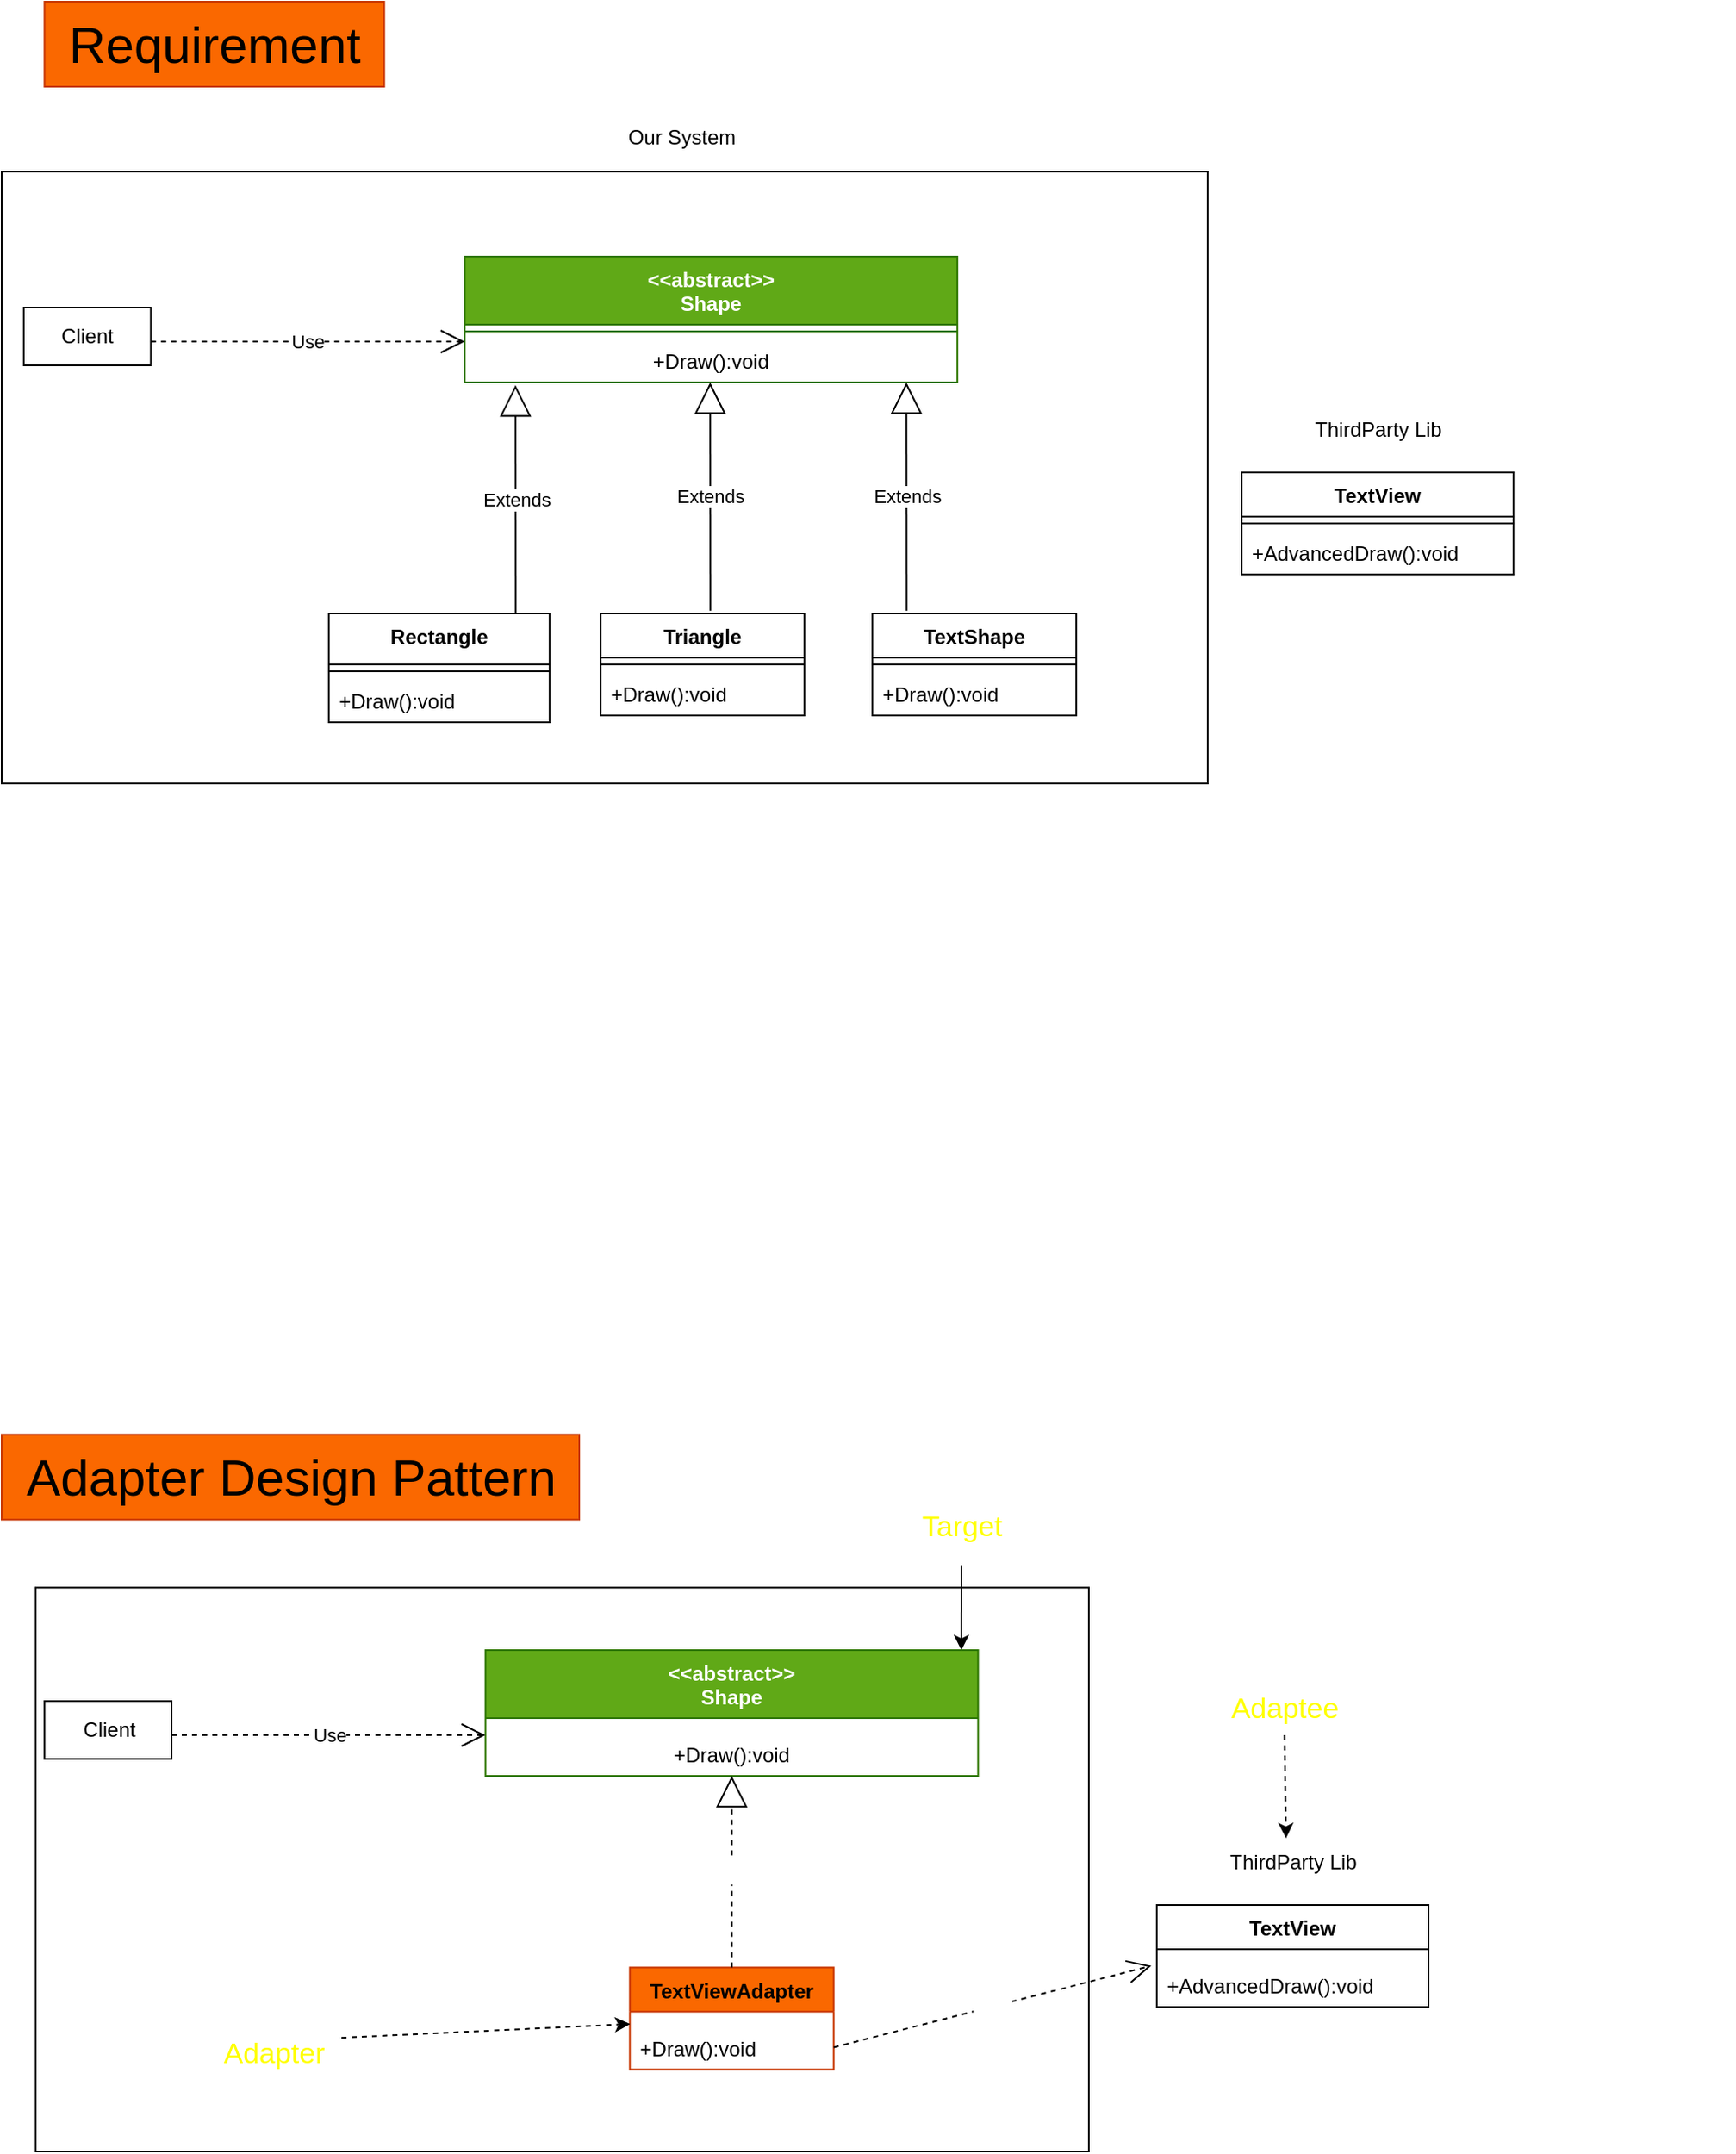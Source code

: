 <mxfile>
    <diagram id="bpbkTxAe3MsM5qXTKhsR" name="Page-1">
        <mxGraphModel dx="1506" dy="469" grid="1" gridSize="10" guides="1" tooltips="1" connect="1" arrows="1" fold="1" page="1" pageScale="1" pageWidth="1100" pageHeight="850" math="0" shadow="0">
            <root>
                <mxCell id="0"/>
                <mxCell id="1" parent="0"/>
                <mxCell id="134" value="&lt;font style=&quot;font-size: 30px;&quot;&gt;Requirement&lt;/font&gt;" style="text;html=1;align=center;verticalAlign=middle;resizable=1;points=[];autosize=1;strokeColor=#C73500;fillColor=#fa6800;fontSize=13;fontColor=#000000;movable=1;rotatable=1;deletable=1;editable=1;connectable=1;" parent="1" vertex="1">
                    <mxGeometry x="65.2" y="40" width="200" height="50" as="geometry"/>
                </mxCell>
                <mxCell id="152" value="" style="group;movable=1;resizable=1;rotatable=1;deletable=1;editable=1;connectable=1;" parent="1" vertex="1" connectable="0">
                    <mxGeometry x="53" y="190" width="994.8" height="274" as="geometry"/>
                </mxCell>
                <mxCell id="40" value="" style="group;movable=1;resizable=1;rotatable=1;deletable=1;editable=1;connectable=1;" parent="152" vertex="1" connectable="0">
                    <mxGeometry x="74.8" width="544.8" height="274" as="geometry"/>
                </mxCell>
                <mxCell id="2" value="&lt;&lt;abstract&gt;&gt;&#10;Shape" style="swimlane;fontStyle=1;align=center;verticalAlign=top;childLayout=stackLayout;horizontal=1;startSize=40;horizontalStack=0;resizeParent=1;resizeParentMax=0;resizeLast=0;collapsible=1;marginBottom=0;fillColor=#60a917;fontColor=#ffffff;strokeColor=#2D7600;movable=1;resizable=1;rotatable=1;deletable=1;editable=1;connectable=1;" parent="40" vertex="1">
                    <mxGeometry x="184.8" width="290" height="74" as="geometry"/>
                </mxCell>
                <mxCell id="4" value="" style="line;strokeWidth=1;fillColor=none;align=left;verticalAlign=middle;spacingTop=-1;spacingLeft=3;spacingRight=3;rotatable=1;labelPosition=right;points=[];portConstraint=eastwest;strokeColor=inherit;movable=1;resizable=1;deletable=1;editable=1;connectable=1;" parent="2" vertex="1">
                    <mxGeometry y="40" width="290" height="8" as="geometry"/>
                </mxCell>
                <mxCell id="5" value="+Draw():void" style="text;strokeColor=none;fillColor=none;align=center;verticalAlign=top;spacingLeft=4;spacingRight=4;overflow=hidden;rotatable=1;points=[[0,0.5],[1,0.5]];portConstraint=eastwest;movable=1;resizable=1;deletable=1;editable=1;connectable=1;" parent="2" vertex="1">
                    <mxGeometry y="48" width="290" height="26" as="geometry"/>
                </mxCell>
                <mxCell id="6" value="Rectangle" style="swimlane;fontStyle=1;align=center;verticalAlign=top;childLayout=stackLayout;horizontal=1;startSize=30;horizontalStack=0;resizeParent=1;resizeParentMax=0;resizeLast=0;collapsible=1;marginBottom=0;movable=1;resizable=1;rotatable=1;deletable=1;editable=1;connectable=1;" parent="40" vertex="1">
                    <mxGeometry x="104.8" y="210" width="130" height="64" as="geometry"/>
                </mxCell>
                <mxCell id="8" value="" style="line;strokeWidth=1;fillColor=none;align=left;verticalAlign=middle;spacingTop=-1;spacingLeft=3;spacingRight=3;rotatable=1;labelPosition=right;points=[];portConstraint=eastwest;strokeColor=inherit;movable=1;resizable=1;deletable=1;editable=1;connectable=1;" parent="6" vertex="1">
                    <mxGeometry y="30" width="130" height="8" as="geometry"/>
                </mxCell>
                <mxCell id="9" value="+Draw():void" style="text;strokeColor=none;fillColor=none;align=left;verticalAlign=top;spacingLeft=4;spacingRight=4;overflow=hidden;rotatable=1;points=[[0,0.5],[1,0.5]];portConstraint=eastwest;movable=1;resizable=1;deletable=1;editable=1;connectable=1;" parent="6" vertex="1">
                    <mxGeometry y="38" width="130" height="26" as="geometry"/>
                </mxCell>
                <mxCell id="10" value="Triangle" style="swimlane;fontStyle=1;align=center;verticalAlign=top;childLayout=stackLayout;horizontal=1;startSize=26;horizontalStack=0;resizeParent=1;resizeParentMax=0;resizeLast=0;collapsible=1;marginBottom=0;movable=1;resizable=1;rotatable=1;deletable=1;editable=1;connectable=1;" parent="40" vertex="1">
                    <mxGeometry x="264.8" y="210" width="120" height="60" as="geometry"/>
                </mxCell>
                <mxCell id="12" value="" style="line;strokeWidth=1;fillColor=none;align=left;verticalAlign=middle;spacingTop=-1;spacingLeft=3;spacingRight=3;rotatable=1;labelPosition=right;points=[];portConstraint=eastwest;strokeColor=inherit;movable=1;resizable=1;deletable=1;editable=1;connectable=1;" parent="10" vertex="1">
                    <mxGeometry y="26" width="120" height="8" as="geometry"/>
                </mxCell>
                <mxCell id="13" value="+Draw():void" style="text;strokeColor=none;fillColor=none;align=left;verticalAlign=top;spacingLeft=4;spacingRight=4;overflow=hidden;rotatable=1;points=[[0,0.5],[1,0.5]];portConstraint=eastwest;movable=1;resizable=1;deletable=1;editable=1;connectable=1;" parent="10" vertex="1">
                    <mxGeometry y="34" width="120" height="26" as="geometry"/>
                </mxCell>
                <mxCell id="14" value="TextShape" style="swimlane;fontStyle=1;align=center;verticalAlign=top;childLayout=stackLayout;horizontal=1;startSize=26;horizontalStack=0;resizeParent=1;resizeParentMax=0;resizeLast=0;collapsible=1;marginBottom=0;movable=1;resizable=1;rotatable=1;deletable=1;editable=1;connectable=1;" parent="40" vertex="1">
                    <mxGeometry x="424.8" y="210" width="120" height="60" as="geometry"/>
                </mxCell>
                <mxCell id="15" value="" style="line;strokeWidth=1;fillColor=none;align=left;verticalAlign=middle;spacingTop=-1;spacingLeft=3;spacingRight=3;rotatable=1;labelPosition=right;points=[];portConstraint=eastwest;strokeColor=inherit;movable=1;resizable=1;deletable=1;editable=1;connectable=1;" parent="14" vertex="1">
                    <mxGeometry y="26" width="120" height="8" as="geometry"/>
                </mxCell>
                <mxCell id="16" value="+Draw():void" style="text;strokeColor=none;fillColor=none;align=left;verticalAlign=top;spacingLeft=4;spacingRight=4;overflow=hidden;rotatable=1;points=[[0,0.5],[1,0.5]];portConstraint=eastwest;movable=1;resizable=1;deletable=1;editable=1;connectable=1;" parent="14" vertex="1">
                    <mxGeometry y="34" width="120" height="26" as="geometry"/>
                </mxCell>
                <mxCell id="17" value="Extends" style="endArrow=block;endSize=16;endFill=0;html=1;entryX=0.103;entryY=1.061;entryDx=0;entryDy=0;entryPerimeter=0;movable=1;resizable=1;rotatable=1;deletable=1;editable=1;connectable=1;" parent="40" target="5" edge="1">
                    <mxGeometry width="160" relative="1" as="geometry">
                        <mxPoint x="214.8" y="210" as="sourcePoint"/>
                        <mxPoint x="214.8" y="100" as="targetPoint"/>
                    </mxGeometry>
                </mxCell>
                <mxCell id="18" value="Extends" style="endArrow=block;endSize=16;endFill=0;html=1;entryX=0.103;entryY=1.061;entryDx=0;entryDy=0;entryPerimeter=0;movable=1;resizable=1;rotatable=1;deletable=1;editable=1;connectable=1;" parent="40" edge="1">
                    <mxGeometry width="160" relative="1" as="geometry">
                        <mxPoint x="329.43" y="208.41" as="sourcePoint"/>
                        <mxPoint x="329.3" y="73.996" as="targetPoint"/>
                    </mxGeometry>
                </mxCell>
                <mxCell id="19" value="Extends" style="endArrow=block;endSize=16;endFill=0;html=1;entryX=0.103;entryY=1.061;entryDx=0;entryDy=0;entryPerimeter=0;movable=1;resizable=1;rotatable=1;deletable=1;editable=1;connectable=1;" parent="40" edge="1">
                    <mxGeometry width="160" relative="1" as="geometry">
                        <mxPoint x="444.93" y="208.41" as="sourcePoint"/>
                        <mxPoint x="444.8" y="73.996" as="targetPoint"/>
                    </mxGeometry>
                </mxCell>
                <mxCell id="26" value="Use" style="endArrow=open;endSize=12;dashed=1;html=1;movable=1;resizable=1;rotatable=1;deletable=1;editable=1;connectable=1;" parent="40" edge="1">
                    <mxGeometry width="160" relative="1" as="geometry">
                        <mxPoint y="50" as="sourcePoint"/>
                        <mxPoint x="184.8" y="50" as="targetPoint"/>
                    </mxGeometry>
                </mxCell>
                <mxCell id="41" value="" style="group;movable=1;resizable=1;rotatable=1;deletable=1;editable=1;connectable=1;" parent="152" vertex="1" connectable="0">
                    <mxGeometry x="717" y="87" width="160" height="100" as="geometry"/>
                </mxCell>
                <mxCell id="27" value="TextView" style="swimlane;fontStyle=1;align=center;verticalAlign=top;childLayout=stackLayout;horizontal=1;startSize=26;horizontalStack=0;resizeParent=1;resizeParentMax=0;resizeLast=0;collapsible=1;marginBottom=0;movable=1;resizable=1;rotatable=1;deletable=1;editable=1;connectable=1;" parent="41" vertex="1">
                    <mxGeometry y="40" width="160" height="60" as="geometry"/>
                </mxCell>
                <mxCell id="28" value="" style="line;strokeWidth=1;fillColor=none;align=left;verticalAlign=middle;spacingTop=-1;spacingLeft=3;spacingRight=3;rotatable=1;labelPosition=right;points=[];portConstraint=eastwest;strokeColor=inherit;movable=1;resizable=1;deletable=1;editable=1;connectable=1;" parent="27" vertex="1">
                    <mxGeometry y="26" width="160" height="8" as="geometry"/>
                </mxCell>
                <mxCell id="29" value="+AdvancedDraw():void" style="text;strokeColor=none;fillColor=none;align=left;verticalAlign=top;spacingLeft=4;spacingRight=4;overflow=hidden;rotatable=1;points=[[0,0.5],[1,0.5]];portConstraint=eastwest;movable=1;resizable=1;deletable=1;editable=1;connectable=1;" parent="27" vertex="1">
                    <mxGeometry y="34" width="160" height="26" as="geometry"/>
                </mxCell>
                <mxCell id="39" value="ThirdParty Lib" style="text;html=1;align=center;verticalAlign=middle;resizable=1;points=[];autosize=1;strokeColor=none;fillColor=none;movable=1;rotatable=1;deletable=1;editable=1;connectable=1;" parent="41" vertex="1">
                    <mxGeometry x="30" width="100" height="30" as="geometry"/>
                </mxCell>
                <mxCell id="25" value="Client" style="html=1;movable=1;resizable=1;rotatable=1;deletable=1;editable=1;connectable=1;" parent="152" vertex="1">
                    <mxGeometry y="30" width="74.8" height="34" as="geometry"/>
                </mxCell>
                <mxCell id="153" value="" style="group;movable=1;resizable=1;rotatable=1;deletable=1;editable=1;connectable=1;" parent="1" vertex="1" connectable="0">
                    <mxGeometry x="40" y="883.23" width="1020" height="421.77" as="geometry"/>
                </mxCell>
                <mxCell id="119" value="Client" style="html=1;container=0;movable=1;resizable=1;rotatable=1;deletable=1;editable=1;connectable=1;" parent="153" vertex="1">
                    <mxGeometry x="25.2" y="156.77" width="74.8" height="34" as="geometry"/>
                </mxCell>
                <mxCell id="159" style="edgeStyle=none;html=1;entryX=0.879;entryY=0.111;entryDx=0;entryDy=0;entryPerimeter=0;movable=1;resizable=1;rotatable=1;deletable=1;editable=1;connectable=1;" edge="1" parent="153" source="124" target="158">
                    <mxGeometry relative="1" as="geometry"/>
                </mxCell>
                <mxCell id="124" value="&lt;font color=&quot;#ffff00&quot; style=&quot;font-size: 17px;&quot;&gt;Target&lt;/font&gt;" style="text;html=1;align=center;verticalAlign=middle;resizable=1;points=[];autosize=1;strokeColor=none;fillColor=none;fontSize=36;fontColor=#FFFFFF;container=0;movable=1;rotatable=1;deletable=1;editable=1;connectable=1;" parent="153" vertex="1">
                    <mxGeometry x="530" y="16.77" width="70" height="60" as="geometry"/>
                </mxCell>
                <mxCell id="135" value="&lt;span style=&quot;font-size: 30px;&quot;&gt;Adapter Design Pattern&lt;/span&gt;" style="text;html=1;align=center;verticalAlign=middle;resizable=1;points=[];autosize=1;strokeColor=#C73500;fillColor=#fa6800;fontSize=13;fontColor=#000000;container=0;movable=1;rotatable=1;deletable=1;editable=1;connectable=1;" parent="153" vertex="1">
                    <mxGeometry width="340" height="50" as="geometry"/>
                </mxCell>
                <mxCell id="98" value="&lt;&lt;abstract&gt;&gt;&#10;Shape" style="swimlane;fontStyle=1;align=center;verticalAlign=top;childLayout=stackLayout;horizontal=1;startSize=40;horizontalStack=0;resizeParent=1;resizeParentMax=0;resizeLast=0;collapsible=1;marginBottom=0;fillColor=#60a917;fontColor=#ffffff;strokeColor=#2D7600;container=0;movable=1;resizable=1;rotatable=1;deletable=1;editable=1;connectable=1;" parent="153" vertex="1">
                    <mxGeometry x="284.8" y="126.77" width="290" height="74" as="geometry"/>
                </mxCell>
                <mxCell id="113" value="Use" style="endArrow=open;endSize=12;dashed=1;html=1;movable=1;resizable=1;rotatable=1;deletable=1;editable=1;connectable=1;" parent="153" edge="1">
                    <mxGeometry width="160" relative="1" as="geometry">
                        <mxPoint x="100" y="176.77" as="sourcePoint"/>
                        <mxPoint x="284.8" y="176.77" as="targetPoint"/>
                    </mxGeometry>
                </mxCell>
                <mxCell id="125" value="TextViewAdapter" style="swimlane;fontStyle=1;align=center;verticalAlign=top;childLayout=stackLayout;horizontal=1;startSize=26;horizontalStack=0;resizeParent=1;resizeParentMax=0;resizeLast=0;collapsible=1;marginBottom=0;fillColor=#fa6800;fontColor=#000000;strokeColor=#C73500;container=0;movable=1;resizable=1;rotatable=1;deletable=1;editable=1;connectable=1;" parent="153" vertex="1">
                    <mxGeometry x="369.8" y="313.54" width="120" height="60" as="geometry"/>
                </mxCell>
                <mxCell id="132" value="Extends" style="endArrow=block;endSize=16;endFill=0;html=1;dashed=1;fontSize=13;fontColor=#FFFFFF;exitX=0.5;exitY=0;exitDx=0;exitDy=0;movable=1;resizable=1;rotatable=1;deletable=1;editable=1;connectable=1;" parent="153" source="125" target="100" edge="1">
                    <mxGeometry width="160" relative="1" as="geometry">
                        <mxPoint x="600" y="326.77" as="sourcePoint"/>
                        <mxPoint x="760" y="326.77" as="targetPoint"/>
                    </mxGeometry>
                </mxCell>
                <mxCell id="133" style="edgeStyle=none;html=1;entryX=0.002;entryY=-0.03;entryDx=0;entryDy=0;entryPerimeter=0;dashed=1;fontSize=13;fontColor=#FFFFFF;movable=1;resizable=1;rotatable=1;deletable=1;editable=1;connectable=1;" parent="153" source="130" target="127" edge="1">
                    <mxGeometry relative="1" as="geometry"/>
                </mxCell>
                <mxCell id="130" value="&lt;font color=&quot;#ffff00&quot;&gt;&lt;span style=&quot;font-size: 17px;&quot;&gt;Adapter&lt;/span&gt;&lt;/font&gt;" style="text;html=1;align=center;verticalAlign=middle;resizable=1;points=[];autosize=1;strokeColor=none;fillColor=none;fontSize=36;fontColor=#FFFFFF;container=0;movable=1;rotatable=1;deletable=1;editable=1;connectable=1;" parent="153" vertex="1">
                    <mxGeometry x="120" y="326.77" width="80" height="60" as="geometry"/>
                </mxCell>
                <mxCell id="99" value="" style="line;strokeWidth=1;fillColor=none;align=left;verticalAlign=middle;spacingTop=-1;spacingLeft=3;spacingRight=3;rotatable=1;labelPosition=right;points=[];portConstraint=eastwest;strokeColor=inherit;container=0;movable=1;resizable=1;deletable=1;editable=1;connectable=1;" parent="153" vertex="1">
                    <mxGeometry x="284.8" y="166.77" width="290" height="8" as="geometry"/>
                </mxCell>
                <mxCell id="100" value="+Draw():void" style="text;strokeColor=none;fillColor=none;align=center;verticalAlign=top;spacingLeft=4;spacingRight=4;overflow=hidden;rotatable=1;points=[[0,0.5],[1,0.5]];portConstraint=eastwest;container=0;movable=1;resizable=1;deletable=1;editable=1;connectable=1;" parent="153" vertex="1">
                    <mxGeometry x="284.8" y="174.77" width="290" height="26" as="geometry"/>
                </mxCell>
                <mxCell id="126" value="" style="line;strokeWidth=1;fillColor=none;align=left;verticalAlign=middle;spacingTop=-1;spacingLeft=3;spacingRight=3;rotatable=1;labelPosition=right;points=[];portConstraint=eastwest;strokeColor=inherit;container=0;movable=1;resizable=1;deletable=1;editable=1;connectable=1;" parent="153" vertex="1">
                    <mxGeometry x="369.8" y="339.54" width="120" height="8" as="geometry"/>
                </mxCell>
                <mxCell id="127" value="+Draw():void" style="text;strokeColor=none;fillColor=none;align=left;verticalAlign=top;spacingLeft=4;spacingRight=4;overflow=hidden;rotatable=1;points=[[0,0.5],[1,0.5]];portConstraint=eastwest;container=0;movable=1;resizable=1;deletable=1;editable=1;connectable=1;" parent="153" vertex="1">
                    <mxGeometry x="369.8" y="347.54" width="120" height="26" as="geometry"/>
                </mxCell>
                <mxCell id="131" value="Use" style="endArrow=open;endSize=12;dashed=1;html=1;fontSize=13;fontColor=#FFFFFF;entryX=-0.02;entryY=0.066;entryDx=0;entryDy=0;entryPerimeter=0;exitX=1;exitY=0.5;exitDx=0;exitDy=0;movable=1;resizable=1;rotatable=1;deletable=1;editable=1;connectable=1;" parent="153" source="127" target="117" edge="1">
                    <mxGeometry width="160" relative="1" as="geometry">
                        <mxPoint x="-250" y="336.77" as="sourcePoint"/>
                        <mxPoint x="-90" y="336.77" as="targetPoint"/>
                    </mxGeometry>
                </mxCell>
                <mxCell id="154" value="" style="group;movable=1;resizable=1;rotatable=1;deletable=1;editable=1;connectable=1;" parent="153" vertex="1" connectable="0">
                    <mxGeometry x="680" y="146.77" width="160" height="190" as="geometry"/>
                </mxCell>
                <mxCell id="122" value="Adaptee" style="text;html=1;align=center;verticalAlign=middle;resizable=1;points=[];autosize=1;strokeColor=none;fillColor=none;fontSize=17;fontColor=#FFFF00;container=0;movable=1;rotatable=1;deletable=1;editable=1;connectable=1;" parent="154" vertex="1">
                    <mxGeometry x="30" width="90" height="30" as="geometry"/>
                </mxCell>
                <mxCell id="115" value="TextView" style="swimlane;fontStyle=1;align=center;verticalAlign=top;childLayout=stackLayout;horizontal=1;startSize=26;horizontalStack=0;resizeParent=1;resizeParentMax=0;resizeLast=0;collapsible=1;marginBottom=0;container=0;movable=1;resizable=1;rotatable=1;deletable=1;editable=1;connectable=1;" parent="154" vertex="1">
                    <mxGeometry y="130" width="160" height="60" as="geometry"/>
                </mxCell>
                <mxCell id="118" value="ThirdParty Lib" style="text;html=1;align=center;verticalAlign=middle;resizable=1;points=[];autosize=1;strokeColor=none;fillColor=none;container=0;movable=1;rotatable=1;deletable=1;editable=1;connectable=1;" parent="154" vertex="1">
                    <mxGeometry x="30" y="90" width="100" height="30" as="geometry"/>
                </mxCell>
                <mxCell id="123" style="edgeStyle=none;html=1;entryX=0.461;entryY=0.023;entryDx=0;entryDy=0;entryPerimeter=0;dashed=1;fontSize=17;fontColor=#FFFF00;movable=1;resizable=1;rotatable=1;deletable=1;editable=1;connectable=1;" parent="154" source="122" target="118" edge="1">
                    <mxGeometry relative="1" as="geometry"/>
                </mxCell>
                <mxCell id="116" value="" style="line;strokeWidth=1;fillColor=none;align=left;verticalAlign=middle;spacingTop=-1;spacingLeft=3;spacingRight=3;rotatable=1;labelPosition=right;points=[];portConstraint=eastwest;strokeColor=inherit;container=0;movable=1;resizable=1;deletable=1;editable=1;connectable=1;" parent="154" vertex="1">
                    <mxGeometry y="156" width="160" height="8" as="geometry"/>
                </mxCell>
                <mxCell id="117" value="+AdvancedDraw():void" style="text;strokeColor=none;fillColor=none;align=left;verticalAlign=top;spacingLeft=4;spacingRight=4;overflow=hidden;rotatable=1;points=[[0,0.5],[1,0.5]];portConstraint=eastwest;container=0;movable=1;resizable=1;deletable=1;editable=1;connectable=1;" parent="154" vertex="1">
                    <mxGeometry y="164" width="160" height="26" as="geometry"/>
                </mxCell>
                <mxCell id="158" value="" style="rounded=0;whiteSpace=wrap;html=1;fillColor=none;movable=1;resizable=1;rotatable=1;deletable=1;editable=1;connectable=1;" vertex="1" parent="153">
                    <mxGeometry x="20" y="90" width="620" height="331.77" as="geometry"/>
                </mxCell>
                <mxCell id="155" value="" style="rounded=0;whiteSpace=wrap;html=1;fillColor=none;movable=1;resizable=1;rotatable=1;deletable=1;editable=1;connectable=1;" vertex="1" parent="1">
                    <mxGeometry x="40" y="140" width="710" height="360" as="geometry"/>
                </mxCell>
                <mxCell id="156" value="Our System" style="text;html=1;align=center;verticalAlign=middle;resizable=1;points=[];autosize=1;strokeColor=none;fillColor=none;movable=1;rotatable=1;deletable=1;editable=1;connectable=1;" vertex="1" parent="1">
                    <mxGeometry x="395" y="105" width="90" height="30" as="geometry"/>
                </mxCell>
            </root>
        </mxGraphModel>
    </diagram>
</mxfile>